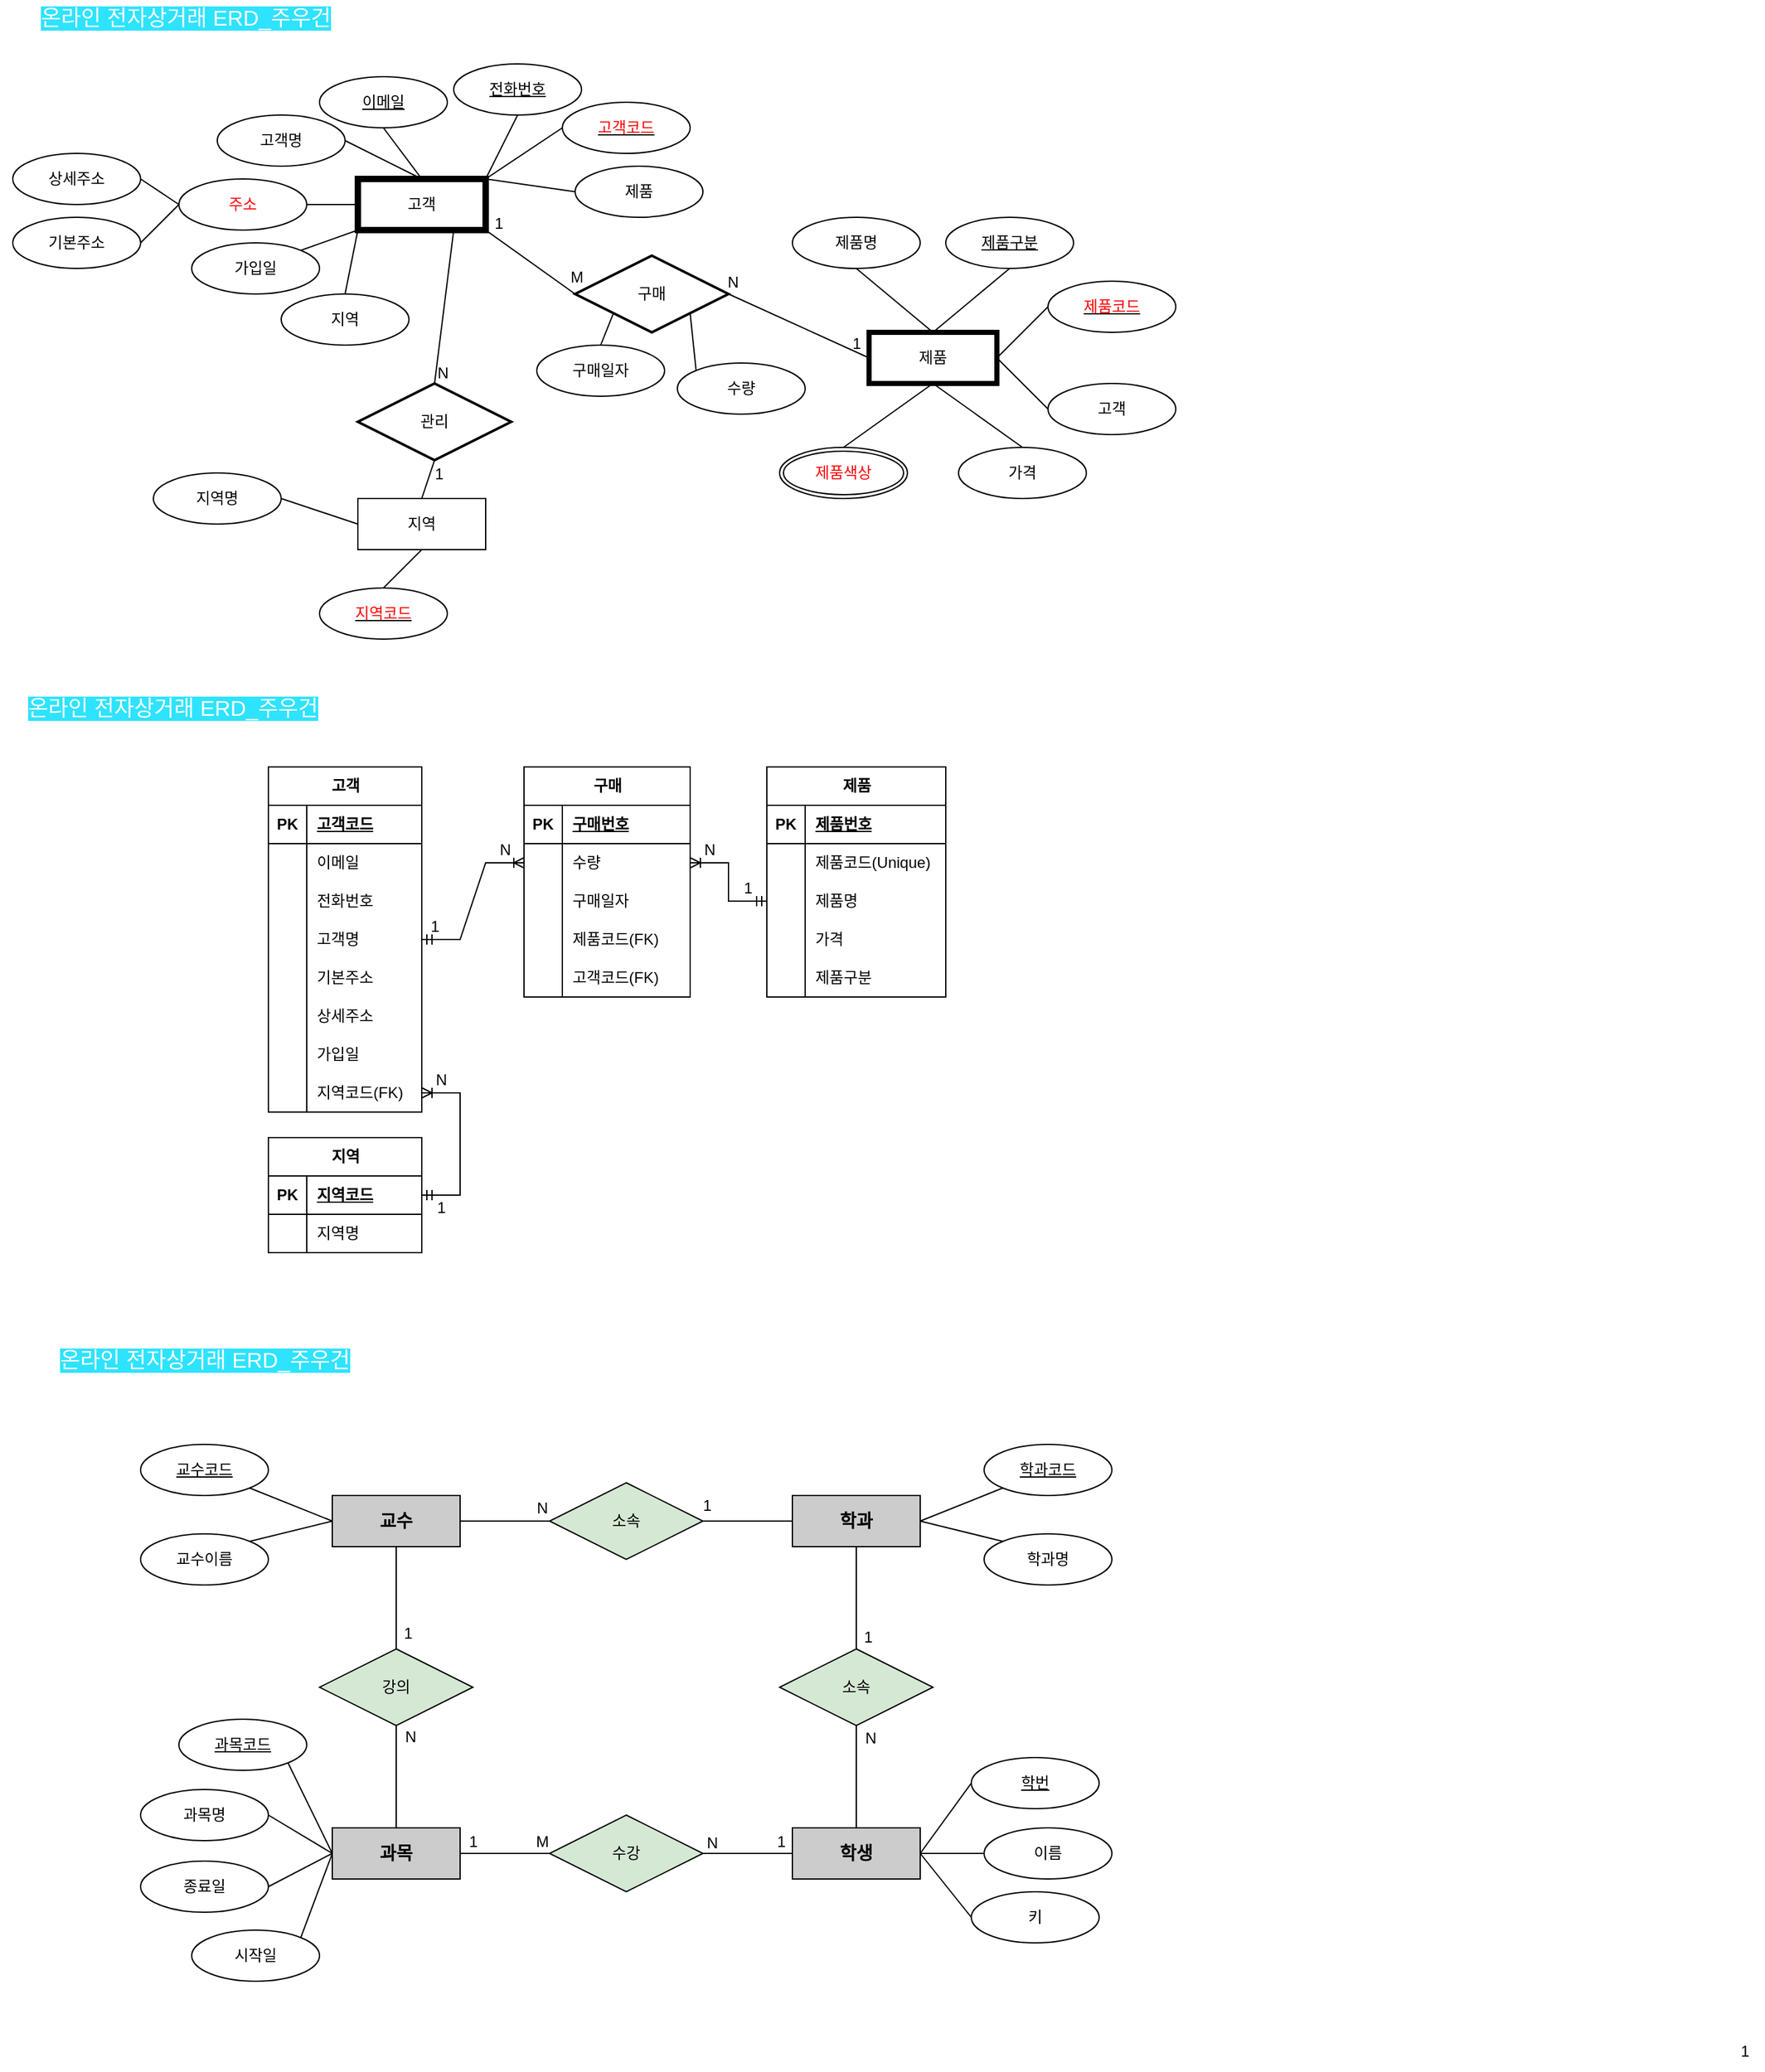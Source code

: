 <mxfile version="22.1.16" type="github">
  <diagram name="페이지-1" id="nj3TY9anS_ZJPsa495sF">
    <mxGraphModel dx="2234" dy="1580" grid="1" gridSize="10" guides="1" tooltips="1" connect="1" arrows="1" fold="1" page="0" pageScale="1" pageWidth="827" pageHeight="1169" background="none" math="0" shadow="0">
      <root>
        <mxCell id="0" />
        <mxCell id="1" parent="0" />
        <mxCell id="F7z5iJE-Bw2obRy6YbAB-9" value="고객" style="whiteSpace=wrap;html=1;align=center;strokeWidth=5;" parent="1" vertex="1">
          <mxGeometry x="-210" y="-460" width="100" height="40" as="geometry" />
        </mxCell>
        <mxCell id="F7z5iJE-Bw2obRy6YbAB-11" value="&lt;u&gt;이메일&lt;/u&gt;" style="ellipse;whiteSpace=wrap;html=1;align=center;" parent="1" vertex="1">
          <mxGeometry x="-240" y="-540" width="100" height="40" as="geometry" />
        </mxCell>
        <mxCell id="F7z5iJE-Bw2obRy6YbAB-12" value="&lt;u&gt;&lt;font color=&quot;#ff0000&quot;&gt;고객코드&lt;/font&gt;&lt;/u&gt;" style="ellipse;whiteSpace=wrap;html=1;align=center;" parent="1" vertex="1">
          <mxGeometry x="-50" y="-520" width="100" height="40" as="geometry" />
        </mxCell>
        <mxCell id="F7z5iJE-Bw2obRy6YbAB-13" value="고객명" style="ellipse;whiteSpace=wrap;html=1;align=center;" parent="1" vertex="1">
          <mxGeometry x="-320" y="-510" width="100" height="40" as="geometry" />
        </mxCell>
        <mxCell id="F7z5iJE-Bw2obRy6YbAB-14" value="제품" style="ellipse;whiteSpace=wrap;html=1;align=center;" parent="1" vertex="1">
          <mxGeometry x="-40" y="-470" width="100" height="40" as="geometry" />
        </mxCell>
        <mxCell id="F7z5iJE-Bw2obRy6YbAB-15" value="&lt;font color=&quot;#ff0000&quot;&gt;주소&lt;/font&gt;" style="ellipse;whiteSpace=wrap;html=1;align=center;rotation=0;" parent="1" vertex="1">
          <mxGeometry x="-350" y="-460" width="100" height="40" as="geometry" />
        </mxCell>
        <mxCell id="F7z5iJE-Bw2obRy6YbAB-16" value="가입일" style="ellipse;whiteSpace=wrap;html=1;align=center;" parent="1" vertex="1">
          <mxGeometry x="-340" y="-410" width="100" height="40" as="geometry" />
        </mxCell>
        <mxCell id="F7z5iJE-Bw2obRy6YbAB-17" value="&lt;u&gt;전화번호&lt;/u&gt;" style="ellipse;whiteSpace=wrap;html=1;align=center;" parent="1" vertex="1">
          <mxGeometry x="-135" y="-550" width="100" height="40" as="geometry" />
        </mxCell>
        <mxCell id="F7z5iJE-Bw2obRy6YbAB-18" value="지역" style="ellipse;whiteSpace=wrap;html=1;align=center;" parent="1" vertex="1">
          <mxGeometry x="-270" y="-370" width="100" height="40" as="geometry" />
        </mxCell>
        <mxCell id="F7z5iJE-Bw2obRy6YbAB-20" value="" style="endArrow=none;html=1;rounded=0;exitX=0;exitY=0.5;exitDx=0;exitDy=0;entryX=1;entryY=0;entryDx=0;entryDy=0;" parent="1" source="F7z5iJE-Bw2obRy6YbAB-12" target="F7z5iJE-Bw2obRy6YbAB-9" edge="1">
          <mxGeometry relative="1" as="geometry">
            <mxPoint x="90" y="-260" as="sourcePoint" />
            <mxPoint x="160" y="-280" as="targetPoint" />
          </mxGeometry>
        </mxCell>
        <mxCell id="F7z5iJE-Bw2obRy6YbAB-21" value="" style="endArrow=none;html=1;rounded=0;exitX=1;exitY=0;exitDx=0;exitDy=0;entryX=0;entryY=0.5;entryDx=0;entryDy=0;" parent="1" source="F7z5iJE-Bw2obRy6YbAB-9" target="F7z5iJE-Bw2obRy6YbAB-14" edge="1">
          <mxGeometry relative="1" as="geometry">
            <mxPoint x="30" y="-260" as="sourcePoint" />
            <mxPoint x="100" y="-280" as="targetPoint" />
          </mxGeometry>
        </mxCell>
        <mxCell id="F7z5iJE-Bw2obRy6YbAB-22" value="" style="endArrow=none;html=1;rounded=0;exitX=0;exitY=1;exitDx=0;exitDy=0;entryX=0.5;entryY=0;entryDx=0;entryDy=0;" parent="1" source="F7z5iJE-Bw2obRy6YbAB-9" target="F7z5iJE-Bw2obRy6YbAB-18" edge="1">
          <mxGeometry relative="1" as="geometry">
            <mxPoint x="-70" y="-260" as="sourcePoint" />
            <mxPoint y="-280" as="targetPoint" />
          </mxGeometry>
        </mxCell>
        <mxCell id="F7z5iJE-Bw2obRy6YbAB-23" value="" style="endArrow=none;html=1;rounded=0;entryX=0;entryY=1;entryDx=0;entryDy=0;exitX=1;exitY=0;exitDx=0;exitDy=0;" parent="1" source="F7z5iJE-Bw2obRy6YbAB-16" target="F7z5iJE-Bw2obRy6YbAB-9" edge="1">
          <mxGeometry relative="1" as="geometry">
            <mxPoint x="-170" y="-260" as="sourcePoint" />
            <mxPoint x="-100" y="-280" as="targetPoint" />
          </mxGeometry>
        </mxCell>
        <mxCell id="F7z5iJE-Bw2obRy6YbAB-24" value="" style="endArrow=none;html=1;rounded=0;exitX=1;exitY=0.5;exitDx=0;exitDy=0;entryX=0;entryY=0.5;entryDx=0;entryDy=0;" parent="1" source="F7z5iJE-Bw2obRy6YbAB-15" target="F7z5iJE-Bw2obRy6YbAB-9" edge="1">
          <mxGeometry relative="1" as="geometry">
            <mxPoint x="160" y="-280" as="sourcePoint" />
            <mxPoint x="230" y="-300" as="targetPoint" />
          </mxGeometry>
        </mxCell>
        <mxCell id="F7z5iJE-Bw2obRy6YbAB-25" value="" style="endArrow=none;html=1;rounded=0;exitX=1;exitY=0.5;exitDx=0;exitDy=0;entryX=0.5;entryY=0;entryDx=0;entryDy=0;" parent="1" source="F7z5iJE-Bw2obRy6YbAB-13" target="F7z5iJE-Bw2obRy6YbAB-9" edge="1">
          <mxGeometry relative="1" as="geometry">
            <mxPoint x="160" y="-310" as="sourcePoint" />
            <mxPoint x="230" y="-330" as="targetPoint" />
          </mxGeometry>
        </mxCell>
        <mxCell id="F7z5iJE-Bw2obRy6YbAB-26" value="" style="endArrow=none;html=1;rounded=0;exitX=0.5;exitY=0;exitDx=0;exitDy=0;entryX=0.5;entryY=1;entryDx=0;entryDy=0;" parent="1" source="F7z5iJE-Bw2obRy6YbAB-9" target="F7z5iJE-Bw2obRy6YbAB-11" edge="1">
          <mxGeometry relative="1" as="geometry">
            <mxPoint x="160" y="-330" as="sourcePoint" />
            <mxPoint x="230" y="-350" as="targetPoint" />
          </mxGeometry>
        </mxCell>
        <mxCell id="F7z5iJE-Bw2obRy6YbAB-27" value="" style="endArrow=none;html=1;rounded=0;entryX=0.5;entryY=1;entryDx=0;entryDy=0;exitX=1;exitY=0;exitDx=0;exitDy=0;" parent="1" source="F7z5iJE-Bw2obRy6YbAB-9" target="F7z5iJE-Bw2obRy6YbAB-17" edge="1">
          <mxGeometry relative="1" as="geometry">
            <mxPoint x="-150" y="-470" as="sourcePoint" />
            <mxPoint x="-80" y="-490" as="targetPoint" />
          </mxGeometry>
        </mxCell>
        <mxCell id="F7z5iJE-Bw2obRy6YbAB-28" value="상세주소" style="ellipse;whiteSpace=wrap;html=1;align=center;" parent="1" vertex="1">
          <mxGeometry x="-480" y="-480" width="100" height="40" as="geometry" />
        </mxCell>
        <mxCell id="F7z5iJE-Bw2obRy6YbAB-29" value="기본주소" style="ellipse;whiteSpace=wrap;html=1;align=center;" parent="1" vertex="1">
          <mxGeometry x="-480" y="-430" width="100" height="40" as="geometry" />
        </mxCell>
        <mxCell id="F7z5iJE-Bw2obRy6YbAB-30" value="" style="endArrow=none;html=1;rounded=0;exitX=1;exitY=0.5;exitDx=0;exitDy=0;entryX=0;entryY=0.5;entryDx=0;entryDy=0;" parent="1" source="F7z5iJE-Bw2obRy6YbAB-28" target="F7z5iJE-Bw2obRy6YbAB-15" edge="1">
          <mxGeometry relative="1" as="geometry">
            <mxPoint x="120" y="-270" as="sourcePoint" />
            <mxPoint x="280" y="-270" as="targetPoint" />
          </mxGeometry>
        </mxCell>
        <mxCell id="F7z5iJE-Bw2obRy6YbAB-31" value="" style="endArrow=none;html=1;rounded=0;entryX=0;entryY=0.5;entryDx=0;entryDy=0;exitX=1;exitY=0.5;exitDx=0;exitDy=0;" parent="1" source="F7z5iJE-Bw2obRy6YbAB-29" target="F7z5iJE-Bw2obRy6YbAB-15" edge="1">
          <mxGeometry relative="1" as="geometry">
            <mxPoint x="120" y="-270" as="sourcePoint" />
            <mxPoint x="280" y="-270" as="targetPoint" />
          </mxGeometry>
        </mxCell>
        <mxCell id="F7z5iJE-Bw2obRy6YbAB-32" value="지역" style="whiteSpace=wrap;html=1;align=center;" parent="1" vertex="1">
          <mxGeometry x="-210" y="-210" width="100" height="40" as="geometry" />
        </mxCell>
        <mxCell id="F7z5iJE-Bw2obRy6YbAB-33" value="지역명" style="ellipse;whiteSpace=wrap;html=1;align=center;" parent="1" vertex="1">
          <mxGeometry x="-370" y="-230" width="100" height="40" as="geometry" />
        </mxCell>
        <mxCell id="F7z5iJE-Bw2obRy6YbAB-34" value="&lt;u&gt;&lt;font color=&quot;#ff0000&quot;&gt;지역코드&lt;/font&gt;&lt;/u&gt;" style="ellipse;whiteSpace=wrap;html=1;align=center;" parent="1" vertex="1">
          <mxGeometry x="-240" y="-140" width="100" height="40" as="geometry" />
        </mxCell>
        <mxCell id="F7z5iJE-Bw2obRy6YbAB-35" value="" style="endArrow=none;html=1;rounded=0;entryX=0.5;entryY=0;entryDx=0;entryDy=0;exitX=0.5;exitY=1;exitDx=0;exitDy=0;" parent="1" source="F7z5iJE-Bw2obRy6YbAB-32" target="F7z5iJE-Bw2obRy6YbAB-34" edge="1">
          <mxGeometry relative="1" as="geometry">
            <mxPoint x="-50" y="-150" as="sourcePoint" />
            <mxPoint x="110" y="-150" as="targetPoint" />
          </mxGeometry>
        </mxCell>
        <mxCell id="F7z5iJE-Bw2obRy6YbAB-36" value="" style="endArrow=none;html=1;rounded=0;exitX=1;exitY=0.5;exitDx=0;exitDy=0;entryX=0;entryY=0.5;entryDx=0;entryDy=0;" parent="1" source="F7z5iJE-Bw2obRy6YbAB-33" target="F7z5iJE-Bw2obRy6YbAB-32" edge="1">
          <mxGeometry relative="1" as="geometry">
            <mxPoint x="110" y="-220" as="sourcePoint" />
            <mxPoint x="-220" y="-170" as="targetPoint" />
          </mxGeometry>
        </mxCell>
        <mxCell id="F7z5iJE-Bw2obRy6YbAB-37" value="제품" style="whiteSpace=wrap;html=1;align=center;strokeWidth=4;" parent="1" vertex="1">
          <mxGeometry x="190" y="-340" width="100" height="40" as="geometry" />
        </mxCell>
        <mxCell id="F7z5iJE-Bw2obRy6YbAB-38" value="제품명" style="ellipse;whiteSpace=wrap;html=1;align=center;" parent="1" vertex="1">
          <mxGeometry x="130" y="-430" width="100" height="40" as="geometry" />
        </mxCell>
        <mxCell id="F7z5iJE-Bw2obRy6YbAB-39" value="&lt;u&gt;&lt;font color=&quot;#ff0000&quot;&gt;제품코드&lt;/font&gt;&lt;/u&gt;" style="ellipse;whiteSpace=wrap;html=1;align=center;" parent="1" vertex="1">
          <mxGeometry x="330" y="-380" width="100" height="40" as="geometry" />
        </mxCell>
        <mxCell id="F7z5iJE-Bw2obRy6YbAB-40" value="고객" style="ellipse;whiteSpace=wrap;html=1;align=center;" parent="1" vertex="1">
          <mxGeometry x="330" y="-300" width="100" height="40" as="geometry" />
        </mxCell>
        <mxCell id="F7z5iJE-Bw2obRy6YbAB-42" value="&lt;u&gt;제품구분&lt;/u&gt;" style="ellipse;whiteSpace=wrap;html=1;align=center;" parent="1" vertex="1">
          <mxGeometry x="250" y="-430" width="100" height="40" as="geometry" />
        </mxCell>
        <mxCell id="F7z5iJE-Bw2obRy6YbAB-43" value="가격" style="ellipse;whiteSpace=wrap;html=1;align=center;" parent="1" vertex="1">
          <mxGeometry x="260" y="-250" width="100" height="40" as="geometry" />
        </mxCell>
        <mxCell id="F7z5iJE-Bw2obRy6YbAB-44" value="" style="endArrow=none;html=1;rounded=0;exitX=0;exitY=0.5;exitDx=0;exitDy=0;entryX=1;entryY=0.5;entryDx=0;entryDy=0;" parent="1" source="F7z5iJE-Bw2obRy6YbAB-39" target="F7z5iJE-Bw2obRy6YbAB-37" edge="1">
          <mxGeometry relative="1" as="geometry">
            <mxPoint x="490" y="-140" as="sourcePoint" />
            <mxPoint x="560" y="-160" as="targetPoint" />
          </mxGeometry>
        </mxCell>
        <mxCell id="F7z5iJE-Bw2obRy6YbAB-45" value="" style="endArrow=none;html=1;rounded=0;exitX=1;exitY=0.5;exitDx=0;exitDy=0;entryX=0;entryY=0.5;entryDx=0;entryDy=0;" parent="1" source="F7z5iJE-Bw2obRy6YbAB-37" target="F7z5iJE-Bw2obRy6YbAB-40" edge="1">
          <mxGeometry relative="1" as="geometry">
            <mxPoint x="430" y="-140" as="sourcePoint" />
            <mxPoint x="500" y="-160" as="targetPoint" />
          </mxGeometry>
        </mxCell>
        <mxCell id="F7z5iJE-Bw2obRy6YbAB-46" value="" style="endArrow=none;html=1;rounded=0;exitX=0.5;exitY=1;exitDx=0;exitDy=0;entryX=0.5;entryY=0;entryDx=0;entryDy=0;" parent="1" source="F7z5iJE-Bw2obRy6YbAB-37" target="F7z5iJE-Bw2obRy6YbAB-43" edge="1">
          <mxGeometry relative="1" as="geometry">
            <mxPoint x="330" y="-140" as="sourcePoint" />
            <mxPoint x="400" y="-160" as="targetPoint" />
          </mxGeometry>
        </mxCell>
        <mxCell id="F7z5iJE-Bw2obRy6YbAB-47" value="" style="endArrow=none;html=1;rounded=0;entryX=0.5;entryY=1;entryDx=0;entryDy=0;exitX=0.5;exitY=0;exitDx=0;exitDy=0;" parent="1" source="F7z5iJE-Bw2obRy6YbAB-52" target="F7z5iJE-Bw2obRy6YbAB-37" edge="1">
          <mxGeometry relative="1" as="geometry">
            <mxPoint x="180" y="-280" as="sourcePoint" />
            <mxPoint x="300" y="-160" as="targetPoint" />
          </mxGeometry>
        </mxCell>
        <mxCell id="F7z5iJE-Bw2obRy6YbAB-50" value="" style="endArrow=none;html=1;rounded=0;exitX=0.5;exitY=0;exitDx=0;exitDy=0;entryX=0.5;entryY=1;entryDx=0;entryDy=0;" parent="1" source="F7z5iJE-Bw2obRy6YbAB-37" target="F7z5iJE-Bw2obRy6YbAB-38" edge="1">
          <mxGeometry relative="1" as="geometry">
            <mxPoint x="560" y="-210" as="sourcePoint" />
            <mxPoint x="630" y="-230" as="targetPoint" />
          </mxGeometry>
        </mxCell>
        <mxCell id="F7z5iJE-Bw2obRy6YbAB-51" value="" style="endArrow=none;html=1;rounded=0;entryX=0.5;entryY=1;entryDx=0;entryDy=0;exitX=0.5;exitY=0;exitDx=0;exitDy=0;" parent="1" source="F7z5iJE-Bw2obRy6YbAB-37" target="F7z5iJE-Bw2obRy6YbAB-42" edge="1">
          <mxGeometry relative="1" as="geometry">
            <mxPoint x="250" y="-350" as="sourcePoint" />
            <mxPoint x="320" y="-370" as="targetPoint" />
          </mxGeometry>
        </mxCell>
        <mxCell id="F7z5iJE-Bw2obRy6YbAB-52" value="&lt;font color=&quot;#ff0000&quot;&gt;제품색상&lt;/font&gt;" style="ellipse;shape=doubleEllipse;margin=3;whiteSpace=wrap;html=1;align=center;" parent="1" vertex="1">
          <mxGeometry x="120" y="-250" width="100" height="40" as="geometry" />
        </mxCell>
        <mxCell id="F7z5iJE-Bw2obRy6YbAB-55" value="구매" style="shape=rhombus;perimeter=rhombusPerimeter;whiteSpace=wrap;html=1;align=center;strokeWidth=2;" parent="1" vertex="1">
          <mxGeometry x="-40" y="-400" width="120" height="60" as="geometry" />
        </mxCell>
        <mxCell id="F7z5iJE-Bw2obRy6YbAB-58" value="" style="endArrow=none;html=1;rounded=0;exitX=1;exitY=1;exitDx=0;exitDy=0;entryX=0;entryY=0.5;entryDx=0;entryDy=0;" parent="1" source="F7z5iJE-Bw2obRy6YbAB-9" target="F7z5iJE-Bw2obRy6YbAB-55" edge="1">
          <mxGeometry relative="1" as="geometry">
            <mxPoint x="-150" y="-270" as="sourcePoint" />
            <mxPoint x="10" y="-270" as="targetPoint" />
          </mxGeometry>
        </mxCell>
        <mxCell id="F7z5iJE-Bw2obRy6YbAB-59" value="N" style="resizable=0;html=1;whiteSpace=wrap;align=right;verticalAlign=bottom;" parent="F7z5iJE-Bw2obRy6YbAB-58" connectable="0" vertex="1">
          <mxGeometry x="1" relative="1" as="geometry">
            <mxPoint x="130" as="offset" />
          </mxGeometry>
        </mxCell>
        <mxCell id="F7z5iJE-Bw2obRy6YbAB-62" value="" style="endArrow=none;html=1;rounded=0;entryX=0;entryY=0.5;entryDx=0;entryDy=0;exitX=1;exitY=0.5;exitDx=0;exitDy=0;" parent="1" source="F7z5iJE-Bw2obRy6YbAB-55" target="F7z5iJE-Bw2obRy6YbAB-37" edge="1">
          <mxGeometry relative="1" as="geometry">
            <mxPoint x="-150" y="-270" as="sourcePoint" />
            <mxPoint x="10" y="-270" as="targetPoint" />
          </mxGeometry>
        </mxCell>
        <mxCell id="F7z5iJE-Bw2obRy6YbAB-63" value="M" style="text;html=1;align=center;verticalAlign=middle;resizable=0;points=[];autosize=1;strokeColor=none;fillColor=none;rotation=0;" parent="1" vertex="1">
          <mxGeometry x="-54" y="-398" width="30" height="30" as="geometry" />
        </mxCell>
        <mxCell id="F7z5iJE-Bw2obRy6YbAB-64" value="관리" style="shape=rhombus;perimeter=rhombusPerimeter;whiteSpace=wrap;html=1;align=center;strokeWidth=2;" parent="1" vertex="1">
          <mxGeometry x="-210" y="-300" width="120" height="60" as="geometry" />
        </mxCell>
        <mxCell id="F7z5iJE-Bw2obRy6YbAB-65" value="" style="endArrow=none;html=1;rounded=0;exitX=0.75;exitY=1;exitDx=0;exitDy=0;entryX=0.5;entryY=0;entryDx=0;entryDy=0;" parent="1" source="F7z5iJE-Bw2obRy6YbAB-9" target="F7z5iJE-Bw2obRy6YbAB-64" edge="1">
          <mxGeometry relative="1" as="geometry">
            <mxPoint x="-150" y="-270" as="sourcePoint" />
            <mxPoint x="10" y="-270" as="targetPoint" />
          </mxGeometry>
        </mxCell>
        <mxCell id="F7z5iJE-Bw2obRy6YbAB-66" value="N" style="resizable=0;html=1;whiteSpace=wrap;align=right;verticalAlign=bottom;" parent="F7z5iJE-Bw2obRy6YbAB-65" connectable="0" vertex="1">
          <mxGeometry x="1" relative="1" as="geometry">
            <mxPoint x="13" as="offset" />
          </mxGeometry>
        </mxCell>
        <mxCell id="F7z5iJE-Bw2obRy6YbAB-67" value="" style="endArrow=none;html=1;rounded=0;entryX=0.5;entryY=1;entryDx=0;entryDy=0;exitX=0.5;exitY=0;exitDx=0;exitDy=0;" parent="1" source="F7z5iJE-Bw2obRy6YbAB-32" target="F7z5iJE-Bw2obRy6YbAB-64" edge="1">
          <mxGeometry relative="1" as="geometry">
            <mxPoint x="-150" y="-270" as="sourcePoint" />
            <mxPoint x="10" y="-270" as="targetPoint" />
          </mxGeometry>
        </mxCell>
        <mxCell id="F7z5iJE-Bw2obRy6YbAB-68" value="1" style="resizable=0;html=1;whiteSpace=wrap;align=right;verticalAlign=bottom;" parent="F7z5iJE-Bw2obRy6YbAB-67" connectable="0" vertex="1">
          <mxGeometry x="1" relative="1" as="geometry">
            <mxPoint x="9" y="19" as="offset" />
          </mxGeometry>
        </mxCell>
        <mxCell id="F7z5iJE-Bw2obRy6YbAB-69" value="1" style="text;html=1;align=center;verticalAlign=middle;resizable=0;points=[];autosize=1;strokeColor=none;fillColor=none;" parent="1" vertex="1">
          <mxGeometry x="165" y="-346" width="30" height="30" as="geometry" />
        </mxCell>
        <mxCell id="F7z5iJE-Bw2obRy6YbAB-70" value="1" style="text;html=1;align=center;verticalAlign=middle;resizable=0;points=[];autosize=1;strokeColor=none;fillColor=none;" parent="1" vertex="1">
          <mxGeometry x="-115" y="-440" width="30" height="30" as="geometry" />
        </mxCell>
        <mxCell id="F7z5iJE-Bw2obRy6YbAB-71" value="구매일자" style="ellipse;whiteSpace=wrap;html=1;align=center;" parent="1" vertex="1">
          <mxGeometry x="-70" y="-330" width="100" height="40" as="geometry" />
        </mxCell>
        <mxCell id="F7z5iJE-Bw2obRy6YbAB-72" value="수량" style="ellipse;whiteSpace=wrap;html=1;align=center;" parent="1" vertex="1">
          <mxGeometry x="40" y="-316" width="100" height="40" as="geometry" />
        </mxCell>
        <mxCell id="F7z5iJE-Bw2obRy6YbAB-75" value="" style="endArrow=none;html=1;rounded=0;entryX=0;entryY=1;entryDx=0;entryDy=0;exitX=0.5;exitY=0;exitDx=0;exitDy=0;" parent="1" source="F7z5iJE-Bw2obRy6YbAB-71" target="F7z5iJE-Bw2obRy6YbAB-55" edge="1">
          <mxGeometry relative="1" as="geometry">
            <mxPoint x="-150" y="-270" as="sourcePoint" />
            <mxPoint x="10" y="-270" as="targetPoint" />
          </mxGeometry>
        </mxCell>
        <mxCell id="F7z5iJE-Bw2obRy6YbAB-78" value="" style="endArrow=none;html=1;rounded=0;entryX=0;entryY=0;entryDx=0;entryDy=0;exitX=1;exitY=1;exitDx=0;exitDy=0;" parent="1" source="F7z5iJE-Bw2obRy6YbAB-55" target="F7z5iJE-Bw2obRy6YbAB-72" edge="1">
          <mxGeometry relative="1" as="geometry">
            <mxPoint x="-150" y="-270" as="sourcePoint" />
            <mxPoint x="10" y="-270" as="targetPoint" />
          </mxGeometry>
        </mxCell>
        <mxCell id="F7z5iJE-Bw2obRy6YbAB-80" value="&lt;font style=&quot;font-size: 17px; background-color: rgb(46, 227, 255);&quot; color=&quot;#ffffff&quot;&gt;온라인 전자상거래 ERD_주우건&lt;/font&gt;" style="text;html=1;align=center;verticalAlign=middle;resizable=0;points=[];autosize=1;strokeColor=none;fillColor=none;strokeWidth=0;" parent="1" vertex="1">
          <mxGeometry x="-480" y="-600" width="270" height="30" as="geometry" />
        </mxCell>
        <mxCell id="hlbPYhZbtgdgtaHODrl--48" value="제품" style="shape=table;startSize=30;container=1;collapsible=1;childLayout=tableLayout;fixedRows=1;rowLines=0;fontStyle=1;align=center;resizeLast=1;html=1;" parent="1" vertex="1">
          <mxGeometry x="110" width="140" height="180" as="geometry" />
        </mxCell>
        <mxCell id="hlbPYhZbtgdgtaHODrl--49" value="" style="shape=tableRow;horizontal=0;startSize=0;swimlaneHead=0;swimlaneBody=0;fillColor=none;collapsible=0;dropTarget=0;points=[[0,0.5],[1,0.5]];portConstraint=eastwest;top=0;left=0;right=0;bottom=1;" parent="hlbPYhZbtgdgtaHODrl--48" vertex="1">
          <mxGeometry y="30" width="140" height="30" as="geometry" />
        </mxCell>
        <mxCell id="hlbPYhZbtgdgtaHODrl--50" value="PK" style="shape=partialRectangle;connectable=0;fillColor=none;top=0;left=0;bottom=0;right=0;fontStyle=1;overflow=hidden;whiteSpace=wrap;html=1;" parent="hlbPYhZbtgdgtaHODrl--49" vertex="1">
          <mxGeometry width="30" height="30" as="geometry">
            <mxRectangle width="30" height="30" as="alternateBounds" />
          </mxGeometry>
        </mxCell>
        <mxCell id="hlbPYhZbtgdgtaHODrl--51" value="제품번호" style="shape=partialRectangle;connectable=0;fillColor=none;top=0;left=0;bottom=0;right=0;align=left;spacingLeft=6;fontStyle=5;overflow=hidden;whiteSpace=wrap;html=1;" parent="hlbPYhZbtgdgtaHODrl--49" vertex="1">
          <mxGeometry x="30" width="110" height="30" as="geometry">
            <mxRectangle width="110" height="30" as="alternateBounds" />
          </mxGeometry>
        </mxCell>
        <mxCell id="hlbPYhZbtgdgtaHODrl--52" value="" style="shape=tableRow;horizontal=0;startSize=0;swimlaneHead=0;swimlaneBody=0;fillColor=none;collapsible=0;dropTarget=0;points=[[0,0.5],[1,0.5]];portConstraint=eastwest;top=0;left=0;right=0;bottom=0;" parent="hlbPYhZbtgdgtaHODrl--48" vertex="1">
          <mxGeometry y="60" width="140" height="30" as="geometry" />
        </mxCell>
        <mxCell id="hlbPYhZbtgdgtaHODrl--53" value="" style="shape=partialRectangle;connectable=0;fillColor=none;top=0;left=0;bottom=0;right=0;editable=1;overflow=hidden;whiteSpace=wrap;html=1;" parent="hlbPYhZbtgdgtaHODrl--52" vertex="1">
          <mxGeometry width="30" height="30" as="geometry">
            <mxRectangle width="30" height="30" as="alternateBounds" />
          </mxGeometry>
        </mxCell>
        <mxCell id="hlbPYhZbtgdgtaHODrl--54" value="제품코드(Unique)" style="shape=partialRectangle;connectable=0;fillColor=none;top=0;left=0;bottom=0;right=0;align=left;spacingLeft=6;overflow=hidden;whiteSpace=wrap;html=1;" parent="hlbPYhZbtgdgtaHODrl--52" vertex="1">
          <mxGeometry x="30" width="110" height="30" as="geometry">
            <mxRectangle width="110" height="30" as="alternateBounds" />
          </mxGeometry>
        </mxCell>
        <mxCell id="hlbPYhZbtgdgtaHODrl--55" value="" style="shape=tableRow;horizontal=0;startSize=0;swimlaneHead=0;swimlaneBody=0;fillColor=none;collapsible=0;dropTarget=0;points=[[0,0.5],[1,0.5]];portConstraint=eastwest;top=0;left=0;right=0;bottom=0;" parent="hlbPYhZbtgdgtaHODrl--48" vertex="1">
          <mxGeometry y="90" width="140" height="30" as="geometry" />
        </mxCell>
        <mxCell id="hlbPYhZbtgdgtaHODrl--56" value="" style="shape=partialRectangle;connectable=0;fillColor=none;top=0;left=0;bottom=0;right=0;editable=1;overflow=hidden;whiteSpace=wrap;html=1;" parent="hlbPYhZbtgdgtaHODrl--55" vertex="1">
          <mxGeometry width="30" height="30" as="geometry">
            <mxRectangle width="30" height="30" as="alternateBounds" />
          </mxGeometry>
        </mxCell>
        <mxCell id="hlbPYhZbtgdgtaHODrl--57" value="제품명" style="shape=partialRectangle;connectable=0;fillColor=none;top=0;left=0;bottom=0;right=0;align=left;spacingLeft=6;overflow=hidden;whiteSpace=wrap;html=1;" parent="hlbPYhZbtgdgtaHODrl--55" vertex="1">
          <mxGeometry x="30" width="110" height="30" as="geometry">
            <mxRectangle width="110" height="30" as="alternateBounds" />
          </mxGeometry>
        </mxCell>
        <mxCell id="hlbPYhZbtgdgtaHODrl--58" value="" style="shape=tableRow;horizontal=0;startSize=0;swimlaneHead=0;swimlaneBody=0;fillColor=none;collapsible=0;dropTarget=0;points=[[0,0.5],[1,0.5]];portConstraint=eastwest;top=0;left=0;right=0;bottom=0;" parent="hlbPYhZbtgdgtaHODrl--48" vertex="1">
          <mxGeometry y="120" width="140" height="30" as="geometry" />
        </mxCell>
        <mxCell id="hlbPYhZbtgdgtaHODrl--59" value="" style="shape=partialRectangle;connectable=0;fillColor=none;top=0;left=0;bottom=0;right=0;editable=1;overflow=hidden;whiteSpace=wrap;html=1;" parent="hlbPYhZbtgdgtaHODrl--58" vertex="1">
          <mxGeometry width="30" height="30" as="geometry">
            <mxRectangle width="30" height="30" as="alternateBounds" />
          </mxGeometry>
        </mxCell>
        <mxCell id="hlbPYhZbtgdgtaHODrl--60" value="가격" style="shape=partialRectangle;connectable=0;fillColor=none;top=0;left=0;bottom=0;right=0;align=left;spacingLeft=6;overflow=hidden;whiteSpace=wrap;html=1;" parent="hlbPYhZbtgdgtaHODrl--58" vertex="1">
          <mxGeometry x="30" width="110" height="30" as="geometry">
            <mxRectangle width="110" height="30" as="alternateBounds" />
          </mxGeometry>
        </mxCell>
        <mxCell id="hlbPYhZbtgdgtaHODrl--132" value="" style="shape=tableRow;horizontal=0;startSize=0;swimlaneHead=0;swimlaneBody=0;fillColor=none;collapsible=0;dropTarget=0;points=[[0,0.5],[1,0.5]];portConstraint=eastwest;top=0;left=0;right=0;bottom=0;" parent="hlbPYhZbtgdgtaHODrl--48" vertex="1">
          <mxGeometry y="150" width="140" height="30" as="geometry" />
        </mxCell>
        <mxCell id="hlbPYhZbtgdgtaHODrl--133" value="" style="shape=partialRectangle;connectable=0;fillColor=none;top=0;left=0;bottom=0;right=0;editable=1;overflow=hidden;whiteSpace=wrap;html=1;" parent="hlbPYhZbtgdgtaHODrl--132" vertex="1">
          <mxGeometry width="30" height="30" as="geometry">
            <mxRectangle width="30" height="30" as="alternateBounds" />
          </mxGeometry>
        </mxCell>
        <mxCell id="hlbPYhZbtgdgtaHODrl--134" value="제품구분" style="shape=partialRectangle;connectable=0;fillColor=none;top=0;left=0;bottom=0;right=0;align=left;spacingLeft=6;overflow=hidden;whiteSpace=wrap;html=1;" parent="hlbPYhZbtgdgtaHODrl--132" vertex="1">
          <mxGeometry x="30" width="110" height="30" as="geometry">
            <mxRectangle width="110" height="30" as="alternateBounds" />
          </mxGeometry>
        </mxCell>
        <mxCell id="hlbPYhZbtgdgtaHODrl--78" value="지역" style="shape=table;startSize=30;container=1;collapsible=1;childLayout=tableLayout;fixedRows=1;rowLines=0;fontStyle=1;align=center;resizeLast=1;html=1;" parent="1" vertex="1">
          <mxGeometry x="-280" y="290" width="120" height="90" as="geometry" />
        </mxCell>
        <mxCell id="hlbPYhZbtgdgtaHODrl--79" value="" style="shape=tableRow;horizontal=0;startSize=0;swimlaneHead=0;swimlaneBody=0;fillColor=none;collapsible=0;dropTarget=0;points=[[0,0.5],[1,0.5]];portConstraint=eastwest;top=0;left=0;right=0;bottom=1;" parent="hlbPYhZbtgdgtaHODrl--78" vertex="1">
          <mxGeometry y="30" width="120" height="30" as="geometry" />
        </mxCell>
        <mxCell id="hlbPYhZbtgdgtaHODrl--80" value="PK" style="shape=partialRectangle;connectable=0;fillColor=none;top=0;left=0;bottom=0;right=0;fontStyle=1;overflow=hidden;whiteSpace=wrap;html=1;" parent="hlbPYhZbtgdgtaHODrl--79" vertex="1">
          <mxGeometry width="30" height="30" as="geometry">
            <mxRectangle width="30" height="30" as="alternateBounds" />
          </mxGeometry>
        </mxCell>
        <mxCell id="hlbPYhZbtgdgtaHODrl--81" value="지역코드" style="shape=partialRectangle;connectable=0;fillColor=none;top=0;left=0;bottom=0;right=0;align=left;spacingLeft=6;fontStyle=5;overflow=hidden;whiteSpace=wrap;html=1;" parent="hlbPYhZbtgdgtaHODrl--79" vertex="1">
          <mxGeometry x="30" width="90" height="30" as="geometry">
            <mxRectangle width="90" height="30" as="alternateBounds" />
          </mxGeometry>
        </mxCell>
        <mxCell id="hlbPYhZbtgdgtaHODrl--82" value="" style="shape=tableRow;horizontal=0;startSize=0;swimlaneHead=0;swimlaneBody=0;fillColor=none;collapsible=0;dropTarget=0;points=[[0,0.5],[1,0.5]];portConstraint=eastwest;top=0;left=0;right=0;bottom=0;" parent="hlbPYhZbtgdgtaHODrl--78" vertex="1">
          <mxGeometry y="60" width="120" height="30" as="geometry" />
        </mxCell>
        <mxCell id="hlbPYhZbtgdgtaHODrl--83" value="" style="shape=partialRectangle;connectable=0;fillColor=none;top=0;left=0;bottom=0;right=0;editable=1;overflow=hidden;whiteSpace=wrap;html=1;" parent="hlbPYhZbtgdgtaHODrl--82" vertex="1">
          <mxGeometry width="30" height="30" as="geometry">
            <mxRectangle width="30" height="30" as="alternateBounds" />
          </mxGeometry>
        </mxCell>
        <mxCell id="hlbPYhZbtgdgtaHODrl--84" value="지역명" style="shape=partialRectangle;connectable=0;fillColor=none;top=0;left=0;bottom=0;right=0;align=left;spacingLeft=6;overflow=hidden;whiteSpace=wrap;html=1;" parent="hlbPYhZbtgdgtaHODrl--82" vertex="1">
          <mxGeometry x="30" width="90" height="30" as="geometry">
            <mxRectangle width="90" height="30" as="alternateBounds" />
          </mxGeometry>
        </mxCell>
        <mxCell id="hlbPYhZbtgdgtaHODrl--91" value="구매" style="shape=table;startSize=30;container=1;collapsible=1;childLayout=tableLayout;fixedRows=1;rowLines=0;fontStyle=1;align=center;resizeLast=1;html=1;" parent="1" vertex="1">
          <mxGeometry x="-80" width="130" height="180" as="geometry" />
        </mxCell>
        <mxCell id="hlbPYhZbtgdgtaHODrl--92" value="" style="shape=tableRow;horizontal=0;startSize=0;swimlaneHead=0;swimlaneBody=0;fillColor=none;collapsible=0;dropTarget=0;points=[[0,0.5],[1,0.5]];portConstraint=eastwest;top=0;left=0;right=0;bottom=1;" parent="hlbPYhZbtgdgtaHODrl--91" vertex="1">
          <mxGeometry y="30" width="130" height="30" as="geometry" />
        </mxCell>
        <mxCell id="hlbPYhZbtgdgtaHODrl--93" value="PK" style="shape=partialRectangle;connectable=0;fillColor=none;top=0;left=0;bottom=0;right=0;fontStyle=1;overflow=hidden;whiteSpace=wrap;html=1;" parent="hlbPYhZbtgdgtaHODrl--92" vertex="1">
          <mxGeometry width="30" height="30" as="geometry">
            <mxRectangle width="30" height="30" as="alternateBounds" />
          </mxGeometry>
        </mxCell>
        <mxCell id="hlbPYhZbtgdgtaHODrl--94" value="구매번호" style="shape=partialRectangle;connectable=0;fillColor=none;top=0;left=0;bottom=0;right=0;align=left;spacingLeft=6;fontStyle=5;overflow=hidden;whiteSpace=wrap;html=1;" parent="hlbPYhZbtgdgtaHODrl--92" vertex="1">
          <mxGeometry x="30" width="100" height="30" as="geometry">
            <mxRectangle width="100" height="30" as="alternateBounds" />
          </mxGeometry>
        </mxCell>
        <mxCell id="hlbPYhZbtgdgtaHODrl--95" value="" style="shape=tableRow;horizontal=0;startSize=0;swimlaneHead=0;swimlaneBody=0;fillColor=none;collapsible=0;dropTarget=0;points=[[0,0.5],[1,0.5]];portConstraint=eastwest;top=0;left=0;right=0;bottom=0;" parent="hlbPYhZbtgdgtaHODrl--91" vertex="1">
          <mxGeometry y="60" width="130" height="30" as="geometry" />
        </mxCell>
        <mxCell id="hlbPYhZbtgdgtaHODrl--96" value="" style="shape=partialRectangle;connectable=0;fillColor=none;top=0;left=0;bottom=0;right=0;editable=1;overflow=hidden;whiteSpace=wrap;html=1;" parent="hlbPYhZbtgdgtaHODrl--95" vertex="1">
          <mxGeometry width="30" height="30" as="geometry">
            <mxRectangle width="30" height="30" as="alternateBounds" />
          </mxGeometry>
        </mxCell>
        <mxCell id="hlbPYhZbtgdgtaHODrl--97" value="수량" style="shape=partialRectangle;connectable=0;fillColor=none;top=0;left=0;bottom=0;right=0;align=left;spacingLeft=6;overflow=hidden;whiteSpace=wrap;html=1;" parent="hlbPYhZbtgdgtaHODrl--95" vertex="1">
          <mxGeometry x="30" width="100" height="30" as="geometry">
            <mxRectangle width="100" height="30" as="alternateBounds" />
          </mxGeometry>
        </mxCell>
        <mxCell id="hlbPYhZbtgdgtaHODrl--98" value="" style="shape=tableRow;horizontal=0;startSize=0;swimlaneHead=0;swimlaneBody=0;fillColor=none;collapsible=0;dropTarget=0;points=[[0,0.5],[1,0.5]];portConstraint=eastwest;top=0;left=0;right=0;bottom=0;" parent="hlbPYhZbtgdgtaHODrl--91" vertex="1">
          <mxGeometry y="90" width="130" height="30" as="geometry" />
        </mxCell>
        <mxCell id="hlbPYhZbtgdgtaHODrl--99" value="" style="shape=partialRectangle;connectable=0;fillColor=none;top=0;left=0;bottom=0;right=0;editable=1;overflow=hidden;whiteSpace=wrap;html=1;" parent="hlbPYhZbtgdgtaHODrl--98" vertex="1">
          <mxGeometry width="30" height="30" as="geometry">
            <mxRectangle width="30" height="30" as="alternateBounds" />
          </mxGeometry>
        </mxCell>
        <mxCell id="hlbPYhZbtgdgtaHODrl--100" value="구매일자" style="shape=partialRectangle;connectable=0;fillColor=none;top=0;left=0;bottom=0;right=0;align=left;spacingLeft=6;overflow=hidden;whiteSpace=wrap;html=1;" parent="hlbPYhZbtgdgtaHODrl--98" vertex="1">
          <mxGeometry x="30" width="100" height="30" as="geometry">
            <mxRectangle width="100" height="30" as="alternateBounds" />
          </mxGeometry>
        </mxCell>
        <mxCell id="hlbPYhZbtgdgtaHODrl--104" value="" style="shape=tableRow;horizontal=0;startSize=0;swimlaneHead=0;swimlaneBody=0;fillColor=none;collapsible=0;dropTarget=0;points=[[0,0.5],[1,0.5]];portConstraint=eastwest;top=0;left=0;right=0;bottom=0;" parent="hlbPYhZbtgdgtaHODrl--91" vertex="1">
          <mxGeometry y="120" width="130" height="30" as="geometry" />
        </mxCell>
        <mxCell id="hlbPYhZbtgdgtaHODrl--105" value="" style="shape=partialRectangle;connectable=0;fillColor=none;top=0;left=0;bottom=0;right=0;editable=1;overflow=hidden;whiteSpace=wrap;html=1;" parent="hlbPYhZbtgdgtaHODrl--104" vertex="1">
          <mxGeometry width="30" height="30" as="geometry">
            <mxRectangle width="30" height="30" as="alternateBounds" />
          </mxGeometry>
        </mxCell>
        <mxCell id="hlbPYhZbtgdgtaHODrl--106" value="제품코드(FK)" style="shape=partialRectangle;connectable=0;fillColor=none;top=0;left=0;bottom=0;right=0;align=left;spacingLeft=6;overflow=hidden;whiteSpace=wrap;html=1;" parent="hlbPYhZbtgdgtaHODrl--104" vertex="1">
          <mxGeometry x="30" width="100" height="30" as="geometry">
            <mxRectangle width="100" height="30" as="alternateBounds" />
          </mxGeometry>
        </mxCell>
        <mxCell id="hlbPYhZbtgdgtaHODrl--107" value="" style="shape=tableRow;horizontal=0;startSize=0;swimlaneHead=0;swimlaneBody=0;fillColor=none;collapsible=0;dropTarget=0;points=[[0,0.5],[1,0.5]];portConstraint=eastwest;top=0;left=0;right=0;bottom=0;" parent="hlbPYhZbtgdgtaHODrl--91" vertex="1">
          <mxGeometry y="150" width="130" height="30" as="geometry" />
        </mxCell>
        <mxCell id="hlbPYhZbtgdgtaHODrl--108" value="" style="shape=partialRectangle;connectable=0;fillColor=none;top=0;left=0;bottom=0;right=0;editable=1;overflow=hidden;whiteSpace=wrap;html=1;" parent="hlbPYhZbtgdgtaHODrl--107" vertex="1">
          <mxGeometry width="30" height="30" as="geometry">
            <mxRectangle width="30" height="30" as="alternateBounds" />
          </mxGeometry>
        </mxCell>
        <mxCell id="hlbPYhZbtgdgtaHODrl--109" value="고객코드(FK)" style="shape=partialRectangle;connectable=0;fillColor=none;top=0;left=0;bottom=0;right=0;align=left;spacingLeft=6;overflow=hidden;whiteSpace=wrap;html=1;" parent="hlbPYhZbtgdgtaHODrl--107" vertex="1">
          <mxGeometry x="30" width="100" height="30" as="geometry">
            <mxRectangle width="100" height="30" as="alternateBounds" />
          </mxGeometry>
        </mxCell>
        <mxCell id="hlbPYhZbtgdgtaHODrl--1" value="고객" style="shape=table;startSize=30;container=1;collapsible=1;childLayout=tableLayout;fixedRows=1;rowLines=0;fontStyle=1;align=center;resizeLast=1;html=1;" parent="1" vertex="1">
          <mxGeometry x="-280" width="120" height="270" as="geometry" />
        </mxCell>
        <mxCell id="hlbPYhZbtgdgtaHODrl--2" value="" style="shape=tableRow;horizontal=0;startSize=0;swimlaneHead=0;swimlaneBody=0;fillColor=none;collapsible=0;dropTarget=0;points=[[0,0.5],[1,0.5]];portConstraint=eastwest;top=0;left=0;right=0;bottom=1;" parent="hlbPYhZbtgdgtaHODrl--1" vertex="1">
          <mxGeometry y="30" width="120" height="30" as="geometry" />
        </mxCell>
        <mxCell id="hlbPYhZbtgdgtaHODrl--3" value="PK" style="shape=partialRectangle;connectable=0;fillColor=none;top=0;left=0;bottom=0;right=0;fontStyle=1;overflow=hidden;whiteSpace=wrap;html=1;" parent="hlbPYhZbtgdgtaHODrl--2" vertex="1">
          <mxGeometry width="30" height="30" as="geometry">
            <mxRectangle width="30" height="30" as="alternateBounds" />
          </mxGeometry>
        </mxCell>
        <mxCell id="hlbPYhZbtgdgtaHODrl--4" value="고객코드" style="shape=partialRectangle;connectable=0;fillColor=none;top=0;left=0;bottom=0;right=0;align=left;spacingLeft=6;fontStyle=5;overflow=hidden;whiteSpace=wrap;html=1;" parent="hlbPYhZbtgdgtaHODrl--2" vertex="1">
          <mxGeometry x="30" width="90" height="30" as="geometry">
            <mxRectangle width="90" height="30" as="alternateBounds" />
          </mxGeometry>
        </mxCell>
        <mxCell id="hlbPYhZbtgdgtaHODrl--5" value="" style="shape=tableRow;horizontal=0;startSize=0;swimlaneHead=0;swimlaneBody=0;fillColor=none;collapsible=0;dropTarget=0;points=[[0,0.5],[1,0.5]];portConstraint=eastwest;top=0;left=0;right=0;bottom=0;" parent="hlbPYhZbtgdgtaHODrl--1" vertex="1">
          <mxGeometry y="60" width="120" height="30" as="geometry" />
        </mxCell>
        <mxCell id="hlbPYhZbtgdgtaHODrl--6" value="" style="shape=partialRectangle;connectable=0;fillColor=none;top=0;left=0;bottom=0;right=0;editable=1;overflow=hidden;whiteSpace=wrap;html=1;" parent="hlbPYhZbtgdgtaHODrl--5" vertex="1">
          <mxGeometry width="30" height="30" as="geometry">
            <mxRectangle width="30" height="30" as="alternateBounds" />
          </mxGeometry>
        </mxCell>
        <mxCell id="hlbPYhZbtgdgtaHODrl--7" value="이메일" style="shape=partialRectangle;connectable=0;fillColor=none;top=0;left=0;bottom=0;right=0;align=left;spacingLeft=6;overflow=hidden;whiteSpace=wrap;html=1;" parent="hlbPYhZbtgdgtaHODrl--5" vertex="1">
          <mxGeometry x="30" width="90" height="30" as="geometry">
            <mxRectangle width="90" height="30" as="alternateBounds" />
          </mxGeometry>
        </mxCell>
        <mxCell id="hlbPYhZbtgdgtaHODrl--8" value="" style="shape=tableRow;horizontal=0;startSize=0;swimlaneHead=0;swimlaneBody=0;fillColor=none;collapsible=0;dropTarget=0;points=[[0,0.5],[1,0.5]];portConstraint=eastwest;top=0;left=0;right=0;bottom=0;" parent="hlbPYhZbtgdgtaHODrl--1" vertex="1">
          <mxGeometry y="90" width="120" height="30" as="geometry" />
        </mxCell>
        <mxCell id="hlbPYhZbtgdgtaHODrl--9" value="" style="shape=partialRectangle;connectable=0;fillColor=none;top=0;left=0;bottom=0;right=0;editable=1;overflow=hidden;whiteSpace=wrap;html=1;" parent="hlbPYhZbtgdgtaHODrl--8" vertex="1">
          <mxGeometry width="30" height="30" as="geometry">
            <mxRectangle width="30" height="30" as="alternateBounds" />
          </mxGeometry>
        </mxCell>
        <mxCell id="hlbPYhZbtgdgtaHODrl--10" value="전화번호" style="shape=partialRectangle;connectable=0;fillColor=none;top=0;left=0;bottom=0;right=0;align=left;spacingLeft=6;overflow=hidden;whiteSpace=wrap;html=1;" parent="hlbPYhZbtgdgtaHODrl--8" vertex="1">
          <mxGeometry x="30" width="90" height="30" as="geometry">
            <mxRectangle width="90" height="30" as="alternateBounds" />
          </mxGeometry>
        </mxCell>
        <mxCell id="hlbPYhZbtgdgtaHODrl--11" value="" style="shape=tableRow;horizontal=0;startSize=0;swimlaneHead=0;swimlaneBody=0;fillColor=none;collapsible=0;dropTarget=0;points=[[0,0.5],[1,0.5]];portConstraint=eastwest;top=0;left=0;right=0;bottom=0;" parent="hlbPYhZbtgdgtaHODrl--1" vertex="1">
          <mxGeometry y="120" width="120" height="30" as="geometry" />
        </mxCell>
        <mxCell id="hlbPYhZbtgdgtaHODrl--12" value="" style="shape=partialRectangle;connectable=0;fillColor=none;top=0;left=0;bottom=0;right=0;editable=1;overflow=hidden;whiteSpace=wrap;html=1;" parent="hlbPYhZbtgdgtaHODrl--11" vertex="1">
          <mxGeometry width="30" height="30" as="geometry">
            <mxRectangle width="30" height="30" as="alternateBounds" />
          </mxGeometry>
        </mxCell>
        <mxCell id="hlbPYhZbtgdgtaHODrl--13" value="고객명" style="shape=partialRectangle;connectable=0;fillColor=none;top=0;left=0;bottom=0;right=0;align=left;spacingLeft=6;overflow=hidden;whiteSpace=wrap;html=1;" parent="hlbPYhZbtgdgtaHODrl--11" vertex="1">
          <mxGeometry x="30" width="90" height="30" as="geometry">
            <mxRectangle width="90" height="30" as="alternateBounds" />
          </mxGeometry>
        </mxCell>
        <mxCell id="hlbPYhZbtgdgtaHODrl--14" value="" style="shape=tableRow;horizontal=0;startSize=0;swimlaneHead=0;swimlaneBody=0;fillColor=none;collapsible=0;dropTarget=0;points=[[0,0.5],[1,0.5]];portConstraint=eastwest;top=0;left=0;right=0;bottom=0;" parent="hlbPYhZbtgdgtaHODrl--1" vertex="1">
          <mxGeometry y="150" width="120" height="30" as="geometry" />
        </mxCell>
        <mxCell id="hlbPYhZbtgdgtaHODrl--15" value="" style="shape=partialRectangle;connectable=0;fillColor=none;top=0;left=0;bottom=0;right=0;editable=1;overflow=hidden;whiteSpace=wrap;html=1;" parent="hlbPYhZbtgdgtaHODrl--14" vertex="1">
          <mxGeometry width="30" height="30" as="geometry">
            <mxRectangle width="30" height="30" as="alternateBounds" />
          </mxGeometry>
        </mxCell>
        <mxCell id="hlbPYhZbtgdgtaHODrl--16" value="기본주소" style="shape=partialRectangle;connectable=0;fillColor=none;top=0;left=0;bottom=0;right=0;align=left;spacingLeft=6;overflow=hidden;whiteSpace=wrap;html=1;" parent="hlbPYhZbtgdgtaHODrl--14" vertex="1">
          <mxGeometry x="30" width="90" height="30" as="geometry">
            <mxRectangle width="90" height="30" as="alternateBounds" />
          </mxGeometry>
        </mxCell>
        <mxCell id="hlbPYhZbtgdgtaHODrl--17" value="" style="shape=tableRow;horizontal=0;startSize=0;swimlaneHead=0;swimlaneBody=0;fillColor=none;collapsible=0;dropTarget=0;points=[[0,0.5],[1,0.5]];portConstraint=eastwest;top=0;left=0;right=0;bottom=0;" parent="hlbPYhZbtgdgtaHODrl--1" vertex="1">
          <mxGeometry y="180" width="120" height="30" as="geometry" />
        </mxCell>
        <mxCell id="hlbPYhZbtgdgtaHODrl--18" value="" style="shape=partialRectangle;connectable=0;fillColor=none;top=0;left=0;bottom=0;right=0;editable=1;overflow=hidden;whiteSpace=wrap;html=1;" parent="hlbPYhZbtgdgtaHODrl--17" vertex="1">
          <mxGeometry width="30" height="30" as="geometry">
            <mxRectangle width="30" height="30" as="alternateBounds" />
          </mxGeometry>
        </mxCell>
        <mxCell id="hlbPYhZbtgdgtaHODrl--19" value="상세주소" style="shape=partialRectangle;connectable=0;fillColor=none;top=0;left=0;bottom=0;right=0;align=left;spacingLeft=6;overflow=hidden;whiteSpace=wrap;html=1;" parent="hlbPYhZbtgdgtaHODrl--17" vertex="1">
          <mxGeometry x="30" width="90" height="30" as="geometry">
            <mxRectangle width="90" height="30" as="alternateBounds" />
          </mxGeometry>
        </mxCell>
        <mxCell id="hlbPYhZbtgdgtaHODrl--20" value="" style="shape=tableRow;horizontal=0;startSize=0;swimlaneHead=0;swimlaneBody=0;fillColor=none;collapsible=0;dropTarget=0;points=[[0,0.5],[1,0.5]];portConstraint=eastwest;top=0;left=0;right=0;bottom=0;" parent="hlbPYhZbtgdgtaHODrl--1" vertex="1">
          <mxGeometry y="210" width="120" height="30" as="geometry" />
        </mxCell>
        <mxCell id="hlbPYhZbtgdgtaHODrl--21" value="" style="shape=partialRectangle;connectable=0;fillColor=none;top=0;left=0;bottom=0;right=0;editable=1;overflow=hidden;whiteSpace=wrap;html=1;" parent="hlbPYhZbtgdgtaHODrl--20" vertex="1">
          <mxGeometry width="30" height="30" as="geometry">
            <mxRectangle width="30" height="30" as="alternateBounds" />
          </mxGeometry>
        </mxCell>
        <mxCell id="hlbPYhZbtgdgtaHODrl--22" value="가입일" style="shape=partialRectangle;connectable=0;fillColor=none;top=0;left=0;bottom=0;right=0;align=left;spacingLeft=6;overflow=hidden;whiteSpace=wrap;html=1;" parent="hlbPYhZbtgdgtaHODrl--20" vertex="1">
          <mxGeometry x="30" width="90" height="30" as="geometry">
            <mxRectangle width="90" height="30" as="alternateBounds" />
          </mxGeometry>
        </mxCell>
        <mxCell id="hlbPYhZbtgdgtaHODrl--110" value="" style="shape=tableRow;horizontal=0;startSize=0;swimlaneHead=0;swimlaneBody=0;fillColor=none;collapsible=0;dropTarget=0;points=[[0,0.5],[1,0.5]];portConstraint=eastwest;top=0;left=0;right=0;bottom=0;" parent="hlbPYhZbtgdgtaHODrl--1" vertex="1">
          <mxGeometry y="240" width="120" height="30" as="geometry" />
        </mxCell>
        <mxCell id="hlbPYhZbtgdgtaHODrl--111" value="" style="shape=partialRectangle;connectable=0;fillColor=none;top=0;left=0;bottom=0;right=0;editable=1;overflow=hidden;whiteSpace=wrap;html=1;" parent="hlbPYhZbtgdgtaHODrl--110" vertex="1">
          <mxGeometry width="30" height="30" as="geometry">
            <mxRectangle width="30" height="30" as="alternateBounds" />
          </mxGeometry>
        </mxCell>
        <mxCell id="hlbPYhZbtgdgtaHODrl--112" value="지역코드(FK)" style="shape=partialRectangle;connectable=0;fillColor=none;top=0;left=0;bottom=0;right=0;align=left;spacingLeft=6;overflow=hidden;whiteSpace=wrap;html=1;" parent="hlbPYhZbtgdgtaHODrl--110" vertex="1">
          <mxGeometry x="30" width="90" height="30" as="geometry">
            <mxRectangle width="90" height="30" as="alternateBounds" />
          </mxGeometry>
        </mxCell>
        <mxCell id="hlbPYhZbtgdgtaHODrl--120" value="" style="edgeStyle=entityRelationEdgeStyle;fontSize=12;html=1;endArrow=ERoneToMany;startArrow=ERmandOne;rounded=0;entryX=0;entryY=0.5;entryDx=0;entryDy=0;exitX=1;exitY=0.5;exitDx=0;exitDy=0;" parent="1" source="hlbPYhZbtgdgtaHODrl--11" target="hlbPYhZbtgdgtaHODrl--95" edge="1">
          <mxGeometry width="100" height="100" relative="1" as="geometry">
            <mxPoint x="-110" y="-30" as="sourcePoint" />
            <mxPoint x="-10" y="-130" as="targetPoint" />
          </mxGeometry>
        </mxCell>
        <mxCell id="hlbPYhZbtgdgtaHODrl--121" value="" style="edgeStyle=entityRelationEdgeStyle;fontSize=12;html=1;endArrow=ERoneToMany;startArrow=ERmandOne;rounded=0;entryX=1;entryY=0.5;entryDx=0;entryDy=0;exitX=0;exitY=0.5;exitDx=0;exitDy=0;" parent="1" source="hlbPYhZbtgdgtaHODrl--55" target="hlbPYhZbtgdgtaHODrl--95" edge="1">
          <mxGeometry width="100" height="100" relative="1" as="geometry">
            <mxPoint x="-110" y="-30" as="sourcePoint" />
            <mxPoint x="-10" y="-130" as="targetPoint" />
          </mxGeometry>
        </mxCell>
        <mxCell id="hlbPYhZbtgdgtaHODrl--123" value="" style="edgeStyle=entityRelationEdgeStyle;fontSize=12;html=1;endArrow=ERoneToMany;startArrow=ERmandOne;rounded=0;entryX=1;entryY=0.5;entryDx=0;entryDy=0;exitX=1;exitY=0.5;exitDx=0;exitDy=0;" parent="1" source="hlbPYhZbtgdgtaHODrl--79" target="hlbPYhZbtgdgtaHODrl--110" edge="1">
          <mxGeometry width="100" height="100" relative="1" as="geometry">
            <mxPoint x="-340" y="230" as="sourcePoint" />
            <mxPoint x="-240" y="130" as="targetPoint" />
          </mxGeometry>
        </mxCell>
        <mxCell id="hlbPYhZbtgdgtaHODrl--124" value="&lt;font style=&quot;font-size: 17px; background-color: rgb(46, 227, 255);&quot; color=&quot;#ffffff&quot;&gt;온라인 전자상거래 ERD_주우건&lt;/font&gt;" style="text;html=1;align=center;verticalAlign=middle;resizable=0;points=[];autosize=1;strokeColor=none;fillColor=none;strokeWidth=0;" parent="1" vertex="1">
          <mxGeometry x="-490" y="-60" width="270" height="30" as="geometry" />
        </mxCell>
        <mxCell id="hlbPYhZbtgdgtaHODrl--125" value="1" style="text;html=1;align=center;verticalAlign=middle;resizable=0;points=[];autosize=1;strokeColor=none;fillColor=none;" parent="1" vertex="1">
          <mxGeometry x="-160" y="330" width="30" height="30" as="geometry" />
        </mxCell>
        <mxCell id="hlbPYhZbtgdgtaHODrl--126" value="N" style="text;html=1;align=center;verticalAlign=middle;resizable=0;points=[];autosize=1;strokeColor=none;fillColor=none;" parent="1" vertex="1">
          <mxGeometry x="-160" y="230" width="30" height="30" as="geometry" />
        </mxCell>
        <mxCell id="hlbPYhZbtgdgtaHODrl--127" value="1" style="text;html=1;align=center;verticalAlign=middle;resizable=0;points=[];autosize=1;strokeColor=none;fillColor=none;" parent="1" vertex="1">
          <mxGeometry x="-165" y="110" width="30" height="30" as="geometry" />
        </mxCell>
        <mxCell id="hlbPYhZbtgdgtaHODrl--129" value="N" style="text;html=1;align=center;verticalAlign=middle;resizable=0;points=[];autosize=1;strokeColor=none;fillColor=none;" parent="1" vertex="1">
          <mxGeometry x="-110" y="50" width="30" height="30" as="geometry" />
        </mxCell>
        <mxCell id="hlbPYhZbtgdgtaHODrl--130" value="1" style="text;html=1;align=center;verticalAlign=middle;resizable=0;points=[];autosize=1;strokeColor=none;fillColor=none;" parent="1" vertex="1">
          <mxGeometry x="80" y="80" width="30" height="30" as="geometry" />
        </mxCell>
        <mxCell id="hlbPYhZbtgdgtaHODrl--131" value="N" style="text;html=1;align=center;verticalAlign=middle;resizable=0;points=[];autosize=1;strokeColor=none;fillColor=none;" parent="1" vertex="1">
          <mxGeometry x="50" y="50" width="30" height="30" as="geometry" />
        </mxCell>
        <mxCell id="qnWNkDIFhA7o_1d_0u2Y-1" value="&lt;font style=&quot;font-size: 14px;&quot;&gt;&lt;b&gt;교수&lt;/b&gt;&lt;/font&gt;" style="whiteSpace=wrap;html=1;align=center;fillColor=#CCCCCC;" vertex="1" parent="1">
          <mxGeometry x="-230" y="570" width="100" height="40" as="geometry" />
        </mxCell>
        <mxCell id="qnWNkDIFhA7o_1d_0u2Y-3" value="소속" style="shape=rhombus;perimeter=rhombusPerimeter;whiteSpace=wrap;html=1;align=center;fillColor=#D5E8D4;gradientColor=none;" vertex="1" parent="1">
          <mxGeometry x="-60" y="560" width="120" height="60" as="geometry" />
        </mxCell>
        <mxCell id="qnWNkDIFhA7o_1d_0u2Y-4" value="&lt;font style=&quot;font-size: 14px;&quot;&gt;&lt;b&gt;과목&lt;/b&gt;&lt;/font&gt;" style="whiteSpace=wrap;html=1;align=center;fillColor=#CCCCCC;" vertex="1" parent="1">
          <mxGeometry x="-230" y="830" width="100" height="40" as="geometry" />
        </mxCell>
        <mxCell id="qnWNkDIFhA7o_1d_0u2Y-5" value="&lt;b&gt;&lt;font style=&quot;font-size: 14px;&quot;&gt;학생&lt;/font&gt;&lt;/b&gt;" style="whiteSpace=wrap;html=1;align=center;fillColor=#CCCCCC;" vertex="1" parent="1">
          <mxGeometry x="130" y="830" width="100" height="40" as="geometry" />
        </mxCell>
        <mxCell id="qnWNkDIFhA7o_1d_0u2Y-6" value="강의" style="shape=rhombus;perimeter=rhombusPerimeter;whiteSpace=wrap;html=1;align=center;fillColor=#D5E8D4;" vertex="1" parent="1">
          <mxGeometry x="-240" y="690" width="120" height="60" as="geometry" />
        </mxCell>
        <mxCell id="qnWNkDIFhA7o_1d_0u2Y-7" value="소속" style="shape=rhombus;perimeter=rhombusPerimeter;whiteSpace=wrap;html=1;align=center;fillColor=#D5E8D4;gradientColor=none;" vertex="1" parent="1">
          <mxGeometry x="120" y="690" width="120" height="60" as="geometry" />
        </mxCell>
        <mxCell id="qnWNkDIFhA7o_1d_0u2Y-8" value="수강" style="shape=rhombus;perimeter=rhombusPerimeter;whiteSpace=wrap;html=1;align=center;fillColor=#D5E8D4;" vertex="1" parent="1">
          <mxGeometry x="-60" y="820" width="120" height="60" as="geometry" />
        </mxCell>
        <mxCell id="qnWNkDIFhA7o_1d_0u2Y-10" value="교수코드" style="ellipse;whiteSpace=wrap;html=1;align=center;fontStyle=4;" vertex="1" parent="1">
          <mxGeometry x="-380" y="530" width="100" height="40" as="geometry" />
        </mxCell>
        <mxCell id="qnWNkDIFhA7o_1d_0u2Y-11" value="교수이름" style="ellipse;whiteSpace=wrap;html=1;align=center;" vertex="1" parent="1">
          <mxGeometry x="-380" y="600" width="100" height="40" as="geometry" />
        </mxCell>
        <mxCell id="qnWNkDIFhA7o_1d_0u2Y-12" value="" style="endArrow=none;html=1;rounded=0;exitX=1;exitY=1;exitDx=0;exitDy=0;entryX=0;entryY=0.5;entryDx=0;entryDy=0;" edge="1" parent="1" source="qnWNkDIFhA7o_1d_0u2Y-10" target="qnWNkDIFhA7o_1d_0u2Y-1">
          <mxGeometry relative="1" as="geometry">
            <mxPoint x="-130" y="780" as="sourcePoint" />
            <mxPoint x="30" y="780" as="targetPoint" />
          </mxGeometry>
        </mxCell>
        <mxCell id="qnWNkDIFhA7o_1d_0u2Y-13" value="" style="endArrow=none;html=1;rounded=0;exitX=1;exitY=0;exitDx=0;exitDy=0;entryX=0;entryY=0.5;entryDx=0;entryDy=0;" edge="1" parent="1" source="qnWNkDIFhA7o_1d_0u2Y-11" target="qnWNkDIFhA7o_1d_0u2Y-1">
          <mxGeometry relative="1" as="geometry">
            <mxPoint x="-130" y="780" as="sourcePoint" />
            <mxPoint x="30" y="780" as="targetPoint" />
          </mxGeometry>
        </mxCell>
        <mxCell id="qnWNkDIFhA7o_1d_0u2Y-14" value="학과코드" style="ellipse;whiteSpace=wrap;html=1;align=center;fontStyle=4;" vertex="1" parent="1">
          <mxGeometry x="280" y="530" width="100" height="40" as="geometry" />
        </mxCell>
        <mxCell id="qnWNkDIFhA7o_1d_0u2Y-15" value="학과명" style="ellipse;whiteSpace=wrap;html=1;align=center;" vertex="1" parent="1">
          <mxGeometry x="280" y="600" width="100" height="40" as="geometry" />
        </mxCell>
        <mxCell id="qnWNkDIFhA7o_1d_0u2Y-16" value="" style="endArrow=none;html=1;rounded=0;entryX=0;entryY=1;entryDx=0;entryDy=0;exitX=1;exitY=0.5;exitDx=0;exitDy=0;" edge="1" parent="1" source="qnWNkDIFhA7o_1d_0u2Y-26" target="qnWNkDIFhA7o_1d_0u2Y-14">
          <mxGeometry relative="1" as="geometry">
            <mxPoint x="230" y="590" as="sourcePoint" />
            <mxPoint x="30" y="780" as="targetPoint" />
          </mxGeometry>
        </mxCell>
        <mxCell id="qnWNkDIFhA7o_1d_0u2Y-17" value="" style="endArrow=none;html=1;rounded=0;entryX=0;entryY=0;entryDx=0;entryDy=0;exitX=1;exitY=0.5;exitDx=0;exitDy=0;" edge="1" parent="1" source="qnWNkDIFhA7o_1d_0u2Y-26" target="qnWNkDIFhA7o_1d_0u2Y-15">
          <mxGeometry relative="1" as="geometry">
            <mxPoint x="230" y="590" as="sourcePoint" />
            <mxPoint x="30" y="780" as="targetPoint" />
          </mxGeometry>
        </mxCell>
        <mxCell id="qnWNkDIFhA7o_1d_0u2Y-18" value="" style="endArrow=none;html=1;rounded=0;entryX=0;entryY=0.5;entryDx=0;entryDy=0;exitX=1;exitY=0.5;exitDx=0;exitDy=0;" edge="1" parent="1" source="qnWNkDIFhA7o_1d_0u2Y-3" target="qnWNkDIFhA7o_1d_0u2Y-26">
          <mxGeometry relative="1" as="geometry">
            <mxPoint x="-130" y="780" as="sourcePoint" />
            <mxPoint x="130" y="590" as="targetPoint" />
          </mxGeometry>
        </mxCell>
        <mxCell id="qnWNkDIFhA7o_1d_0u2Y-19" value="" style="endArrow=none;html=1;rounded=0;entryX=0;entryY=0.5;entryDx=0;entryDy=0;exitX=1;exitY=0.5;exitDx=0;exitDy=0;" edge="1" parent="1" source="qnWNkDIFhA7o_1d_0u2Y-1" target="qnWNkDIFhA7o_1d_0u2Y-3">
          <mxGeometry relative="1" as="geometry">
            <mxPoint x="-130" y="780" as="sourcePoint" />
            <mxPoint x="30" y="780" as="targetPoint" />
          </mxGeometry>
        </mxCell>
        <mxCell id="qnWNkDIFhA7o_1d_0u2Y-20" value="" style="endArrow=none;html=1;rounded=0;entryX=0.5;entryY=1;entryDx=0;entryDy=0;exitX=0.5;exitY=0;exitDx=0;exitDy=0;" edge="1" parent="1" source="qnWNkDIFhA7o_1d_0u2Y-6" target="qnWNkDIFhA7o_1d_0u2Y-1">
          <mxGeometry relative="1" as="geometry">
            <mxPoint x="-130" y="780" as="sourcePoint" />
            <mxPoint x="30" y="780" as="targetPoint" />
          </mxGeometry>
        </mxCell>
        <mxCell id="qnWNkDIFhA7o_1d_0u2Y-21" value="" style="endArrow=none;html=1;rounded=0;entryX=0.5;entryY=1;entryDx=0;entryDy=0;exitX=0.5;exitY=0;exitDx=0;exitDy=0;" edge="1" parent="1" source="qnWNkDIFhA7o_1d_0u2Y-4" target="qnWNkDIFhA7o_1d_0u2Y-6">
          <mxGeometry relative="1" as="geometry">
            <mxPoint x="-130" y="780" as="sourcePoint" />
            <mxPoint x="30" y="780" as="targetPoint" />
          </mxGeometry>
        </mxCell>
        <mxCell id="qnWNkDIFhA7o_1d_0u2Y-22" value="" style="endArrow=none;html=1;rounded=0;exitX=1;exitY=0.5;exitDx=0;exitDy=0;entryX=0;entryY=0.5;entryDx=0;entryDy=0;" edge="1" parent="1" source="qnWNkDIFhA7o_1d_0u2Y-4" target="qnWNkDIFhA7o_1d_0u2Y-8">
          <mxGeometry relative="1" as="geometry">
            <mxPoint x="-130" y="780" as="sourcePoint" />
            <mxPoint x="30" y="780" as="targetPoint" />
          </mxGeometry>
        </mxCell>
        <mxCell id="qnWNkDIFhA7o_1d_0u2Y-23" value="" style="endArrow=none;html=1;rounded=0;entryX=0;entryY=0.5;entryDx=0;entryDy=0;exitX=1;exitY=0.5;exitDx=0;exitDy=0;" edge="1" parent="1" source="qnWNkDIFhA7o_1d_0u2Y-8" target="qnWNkDIFhA7o_1d_0u2Y-5">
          <mxGeometry relative="1" as="geometry">
            <mxPoint x="-130" y="780" as="sourcePoint" />
            <mxPoint x="30" y="780" as="targetPoint" />
          </mxGeometry>
        </mxCell>
        <mxCell id="qnWNkDIFhA7o_1d_0u2Y-24" value="" style="endArrow=none;html=1;rounded=0;entryX=0.5;entryY=0;entryDx=0;entryDy=0;exitX=0.5;exitY=1;exitDx=0;exitDy=0;" edge="1" parent="1" source="qnWNkDIFhA7o_1d_0u2Y-7" target="qnWNkDIFhA7o_1d_0u2Y-5">
          <mxGeometry relative="1" as="geometry">
            <mxPoint x="-130" y="780" as="sourcePoint" />
            <mxPoint x="30" y="780" as="targetPoint" />
          </mxGeometry>
        </mxCell>
        <mxCell id="qnWNkDIFhA7o_1d_0u2Y-25" value="" style="endArrow=none;html=1;rounded=0;entryX=0.5;entryY=1;entryDx=0;entryDy=0;exitX=0.5;exitY=0;exitDx=0;exitDy=0;" edge="1" parent="1" source="qnWNkDIFhA7o_1d_0u2Y-7" target="qnWNkDIFhA7o_1d_0u2Y-26">
          <mxGeometry relative="1" as="geometry">
            <mxPoint x="-130" y="780" as="sourcePoint" />
            <mxPoint x="180" y="610" as="targetPoint" />
          </mxGeometry>
        </mxCell>
        <mxCell id="qnWNkDIFhA7o_1d_0u2Y-26" value="&lt;font style=&quot;font-size: 14px;&quot;&gt;&lt;b&gt;학과&lt;/b&gt;&lt;/font&gt;" style="whiteSpace=wrap;html=1;align=center;fillColor=#CCCCCC;" vertex="1" parent="1">
          <mxGeometry x="130" y="570" width="100" height="40" as="geometry" />
        </mxCell>
        <mxCell id="qnWNkDIFhA7o_1d_0u2Y-27" value="1" style="text;html=1;align=center;verticalAlign=middle;resizable=0;points=[];autosize=1;strokeColor=none;fillColor=none;" vertex="1" parent="1">
          <mxGeometry x="-186" y="663" width="30" height="30" as="geometry" />
        </mxCell>
        <mxCell id="qnWNkDIFhA7o_1d_0u2Y-28" value="N" style="text;html=1;align=center;verticalAlign=middle;resizable=0;points=[];autosize=1;strokeColor=none;fillColor=none;" vertex="1" parent="1">
          <mxGeometry x="-184" y="744" width="30" height="30" as="geometry" />
        </mxCell>
        <mxCell id="qnWNkDIFhA7o_1d_0u2Y-29" value="N" style="text;html=1;align=center;verticalAlign=middle;resizable=0;points=[];autosize=1;strokeColor=none;fillColor=none;" vertex="1" parent="1">
          <mxGeometry x="-81" y="565" width="30" height="30" as="geometry" />
        </mxCell>
        <mxCell id="qnWNkDIFhA7o_1d_0u2Y-30" value="1" style="text;html=1;align=center;verticalAlign=middle;resizable=0;points=[];autosize=1;strokeColor=none;fillColor=none;" vertex="1" parent="1">
          <mxGeometry x="860" y="990" width="30" height="30" as="geometry" />
        </mxCell>
        <mxCell id="qnWNkDIFhA7o_1d_0u2Y-31" value="1" style="text;html=1;align=center;verticalAlign=middle;resizable=0;points=[];autosize=1;strokeColor=none;fillColor=none;" vertex="1" parent="1">
          <mxGeometry x="174" y="666" width="30" height="30" as="geometry" />
        </mxCell>
        <mxCell id="qnWNkDIFhA7o_1d_0u2Y-32" value="N" style="text;html=1;align=center;verticalAlign=middle;resizable=0;points=[];autosize=1;strokeColor=none;fillColor=none;" vertex="1" parent="1">
          <mxGeometry x="176" y="745" width="30" height="30" as="geometry" />
        </mxCell>
        <mxCell id="qnWNkDIFhA7o_1d_0u2Y-33" value="1" style="text;html=1;align=center;verticalAlign=middle;resizable=0;points=[];autosize=1;strokeColor=none;fillColor=none;" vertex="1" parent="1">
          <mxGeometry x="48" y="563" width="30" height="30" as="geometry" />
        </mxCell>
        <mxCell id="qnWNkDIFhA7o_1d_0u2Y-34" value="N" style="text;html=1;align=center;verticalAlign=middle;resizable=0;points=[];autosize=1;strokeColor=none;fillColor=none;" vertex="1" parent="1">
          <mxGeometry x="52" y="827" width="30" height="30" as="geometry" />
        </mxCell>
        <mxCell id="qnWNkDIFhA7o_1d_0u2Y-36" value="1" style="text;html=1;align=center;verticalAlign=middle;resizable=0;points=[];autosize=1;strokeColor=none;fillColor=none;" vertex="1" parent="1">
          <mxGeometry x="106" y="826" width="30" height="30" as="geometry" />
        </mxCell>
        <mxCell id="qnWNkDIFhA7o_1d_0u2Y-37" value="M" style="text;html=1;align=center;verticalAlign=middle;resizable=0;points=[];autosize=1;strokeColor=none;fillColor=none;" vertex="1" parent="1">
          <mxGeometry x="-81" y="826" width="30" height="30" as="geometry" />
        </mxCell>
        <mxCell id="qnWNkDIFhA7o_1d_0u2Y-38" value="1" style="text;html=1;align=center;verticalAlign=middle;resizable=0;points=[];autosize=1;strokeColor=none;fillColor=none;" vertex="1" parent="1">
          <mxGeometry x="-135" y="826" width="30" height="30" as="geometry" />
        </mxCell>
        <mxCell id="qnWNkDIFhA7o_1d_0u2Y-40" value="과목명" style="ellipse;whiteSpace=wrap;html=1;align=center;" vertex="1" parent="1">
          <mxGeometry x="-380" y="800" width="100" height="40" as="geometry" />
        </mxCell>
        <mxCell id="qnWNkDIFhA7o_1d_0u2Y-41" value="종료일" style="ellipse;whiteSpace=wrap;html=1;align=center;" vertex="1" parent="1">
          <mxGeometry x="-380" y="856" width="100" height="40" as="geometry" />
        </mxCell>
        <mxCell id="qnWNkDIFhA7o_1d_0u2Y-42" value="시작일" style="ellipse;whiteSpace=wrap;html=1;align=center;" vertex="1" parent="1">
          <mxGeometry x="-340" y="910" width="100" height="40" as="geometry" />
        </mxCell>
        <mxCell id="qnWNkDIFhA7o_1d_0u2Y-43" value="" style="endArrow=none;html=1;rounded=0;exitX=1;exitY=1;exitDx=0;exitDy=0;entryX=0;entryY=0.5;entryDx=0;entryDy=0;" edge="1" parent="1" source="qnWNkDIFhA7o_1d_0u2Y-55" target="qnWNkDIFhA7o_1d_0u2Y-4">
          <mxGeometry relative="1" as="geometry">
            <mxPoint x="-254.645" y="784.142" as="sourcePoint" />
            <mxPoint x="30" y="780" as="targetPoint" />
          </mxGeometry>
        </mxCell>
        <mxCell id="qnWNkDIFhA7o_1d_0u2Y-44" value="" style="endArrow=none;html=1;rounded=0;entryX=0;entryY=0.5;entryDx=0;entryDy=0;exitX=1;exitY=0.5;exitDx=0;exitDy=0;" edge="1" parent="1" source="qnWNkDIFhA7o_1d_0u2Y-40" target="qnWNkDIFhA7o_1d_0u2Y-4">
          <mxGeometry relative="1" as="geometry">
            <mxPoint x="-130" y="780" as="sourcePoint" />
            <mxPoint x="30" y="780" as="targetPoint" />
          </mxGeometry>
        </mxCell>
        <mxCell id="qnWNkDIFhA7o_1d_0u2Y-45" value="" style="endArrow=none;html=1;rounded=0;entryX=0;entryY=0.5;entryDx=0;entryDy=0;exitX=1;exitY=0.5;exitDx=0;exitDy=0;" edge="1" parent="1" source="qnWNkDIFhA7o_1d_0u2Y-41" target="qnWNkDIFhA7o_1d_0u2Y-4">
          <mxGeometry relative="1" as="geometry">
            <mxPoint x="-130" y="780" as="sourcePoint" />
            <mxPoint x="30" y="780" as="targetPoint" />
          </mxGeometry>
        </mxCell>
        <mxCell id="qnWNkDIFhA7o_1d_0u2Y-46" value="" style="endArrow=none;html=1;rounded=0;exitX=0;exitY=0.5;exitDx=0;exitDy=0;entryX=1;entryY=0;entryDx=0;entryDy=0;" edge="1" parent="1" source="qnWNkDIFhA7o_1d_0u2Y-4" target="qnWNkDIFhA7o_1d_0u2Y-42">
          <mxGeometry relative="1" as="geometry">
            <mxPoint x="-130" y="780" as="sourcePoint" />
            <mxPoint x="30" y="780" as="targetPoint" />
          </mxGeometry>
        </mxCell>
        <mxCell id="qnWNkDIFhA7o_1d_0u2Y-48" value="이름" style="ellipse;whiteSpace=wrap;html=1;align=center;" vertex="1" parent="1">
          <mxGeometry x="280" y="830" width="100" height="40" as="geometry" />
        </mxCell>
        <mxCell id="qnWNkDIFhA7o_1d_0u2Y-49" value="키" style="ellipse;whiteSpace=wrap;html=1;align=center;" vertex="1" parent="1">
          <mxGeometry x="270" y="880" width="100" height="40" as="geometry" />
        </mxCell>
        <mxCell id="qnWNkDIFhA7o_1d_0u2Y-50" value="" style="endArrow=none;html=1;rounded=0;entryX=0;entryY=0.5;entryDx=0;entryDy=0;exitX=1;exitY=0.5;exitDx=0;exitDy=0;" edge="1" parent="1" source="qnWNkDIFhA7o_1d_0u2Y-5" target="qnWNkDIFhA7o_1d_0u2Y-53">
          <mxGeometry relative="1" as="geometry">
            <mxPoint x="-130" y="780" as="sourcePoint" />
            <mxPoint x="270" y="800" as="targetPoint" />
          </mxGeometry>
        </mxCell>
        <mxCell id="qnWNkDIFhA7o_1d_0u2Y-51" value="" style="endArrow=none;html=1;rounded=0;entryX=0;entryY=0.5;entryDx=0;entryDy=0;exitX=1;exitY=0.5;exitDx=0;exitDy=0;" edge="1" parent="1" source="qnWNkDIFhA7o_1d_0u2Y-5" target="qnWNkDIFhA7o_1d_0u2Y-48">
          <mxGeometry relative="1" as="geometry">
            <mxPoint x="-130" y="780" as="sourcePoint" />
            <mxPoint x="30" y="780" as="targetPoint" />
          </mxGeometry>
        </mxCell>
        <mxCell id="qnWNkDIFhA7o_1d_0u2Y-52" value="" style="endArrow=none;html=1;rounded=0;entryX=0;entryY=0.5;entryDx=0;entryDy=0;exitX=1;exitY=0.5;exitDx=0;exitDy=0;" edge="1" parent="1" source="qnWNkDIFhA7o_1d_0u2Y-5" target="qnWNkDIFhA7o_1d_0u2Y-49">
          <mxGeometry relative="1" as="geometry">
            <mxPoint x="-130" y="780" as="sourcePoint" />
            <mxPoint x="30" y="780" as="targetPoint" />
          </mxGeometry>
        </mxCell>
        <mxCell id="qnWNkDIFhA7o_1d_0u2Y-53" value="학번" style="ellipse;whiteSpace=wrap;html=1;align=center;fontStyle=4;" vertex="1" parent="1">
          <mxGeometry x="270" y="775" width="100" height="40" as="geometry" />
        </mxCell>
        <mxCell id="qnWNkDIFhA7o_1d_0u2Y-55" value="과목코드" style="ellipse;whiteSpace=wrap;html=1;align=center;fontStyle=4;" vertex="1" parent="1">
          <mxGeometry x="-350" y="745" width="100" height="40" as="geometry" />
        </mxCell>
        <mxCell id="qnWNkDIFhA7o_1d_0u2Y-56" value="&lt;font style=&quot;font-size: 17px; background-color: rgb(46, 227, 255);&quot; color=&quot;#ffffff&quot;&gt;온라인 전자상거래 ERD_주우건&lt;/font&gt;" style="text;html=1;align=center;verticalAlign=middle;resizable=0;points=[];autosize=1;strokeColor=none;fillColor=none;strokeWidth=0;" vertex="1" parent="1">
          <mxGeometry x="-465" y="450" width="270" height="30" as="geometry" />
        </mxCell>
      </root>
    </mxGraphModel>
  </diagram>
</mxfile>

